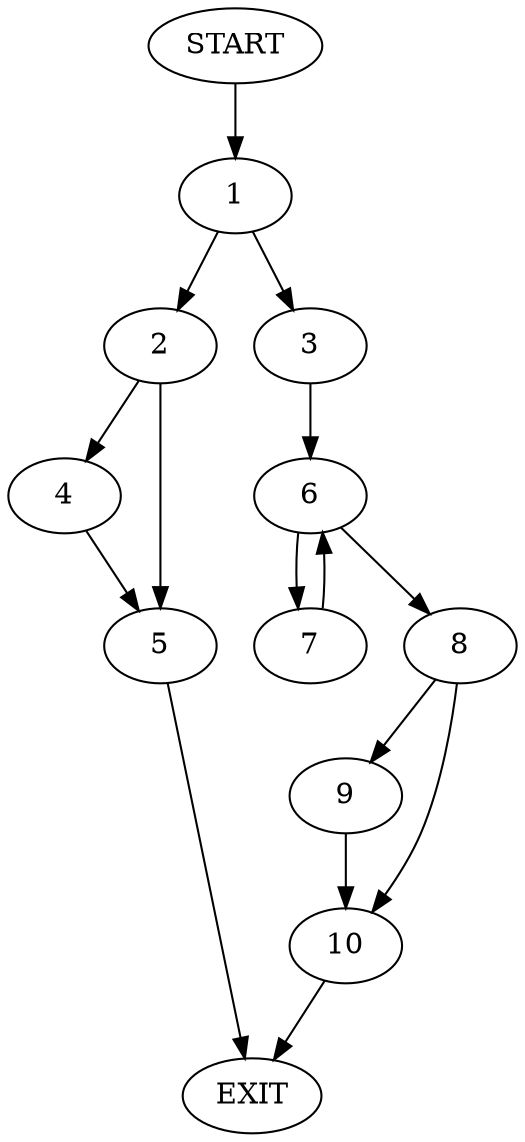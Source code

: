 digraph {
0 [label="START"]
11 [label="EXIT"]
0 -> 1
1 -> 2
1 -> 3
2 -> 4
2 -> 5
3 -> 6
4 -> 5
5 -> 11
6 -> 7
6 -> 8
8 -> 9
8 -> 10
7 -> 6
9 -> 10
10 -> 11
}
